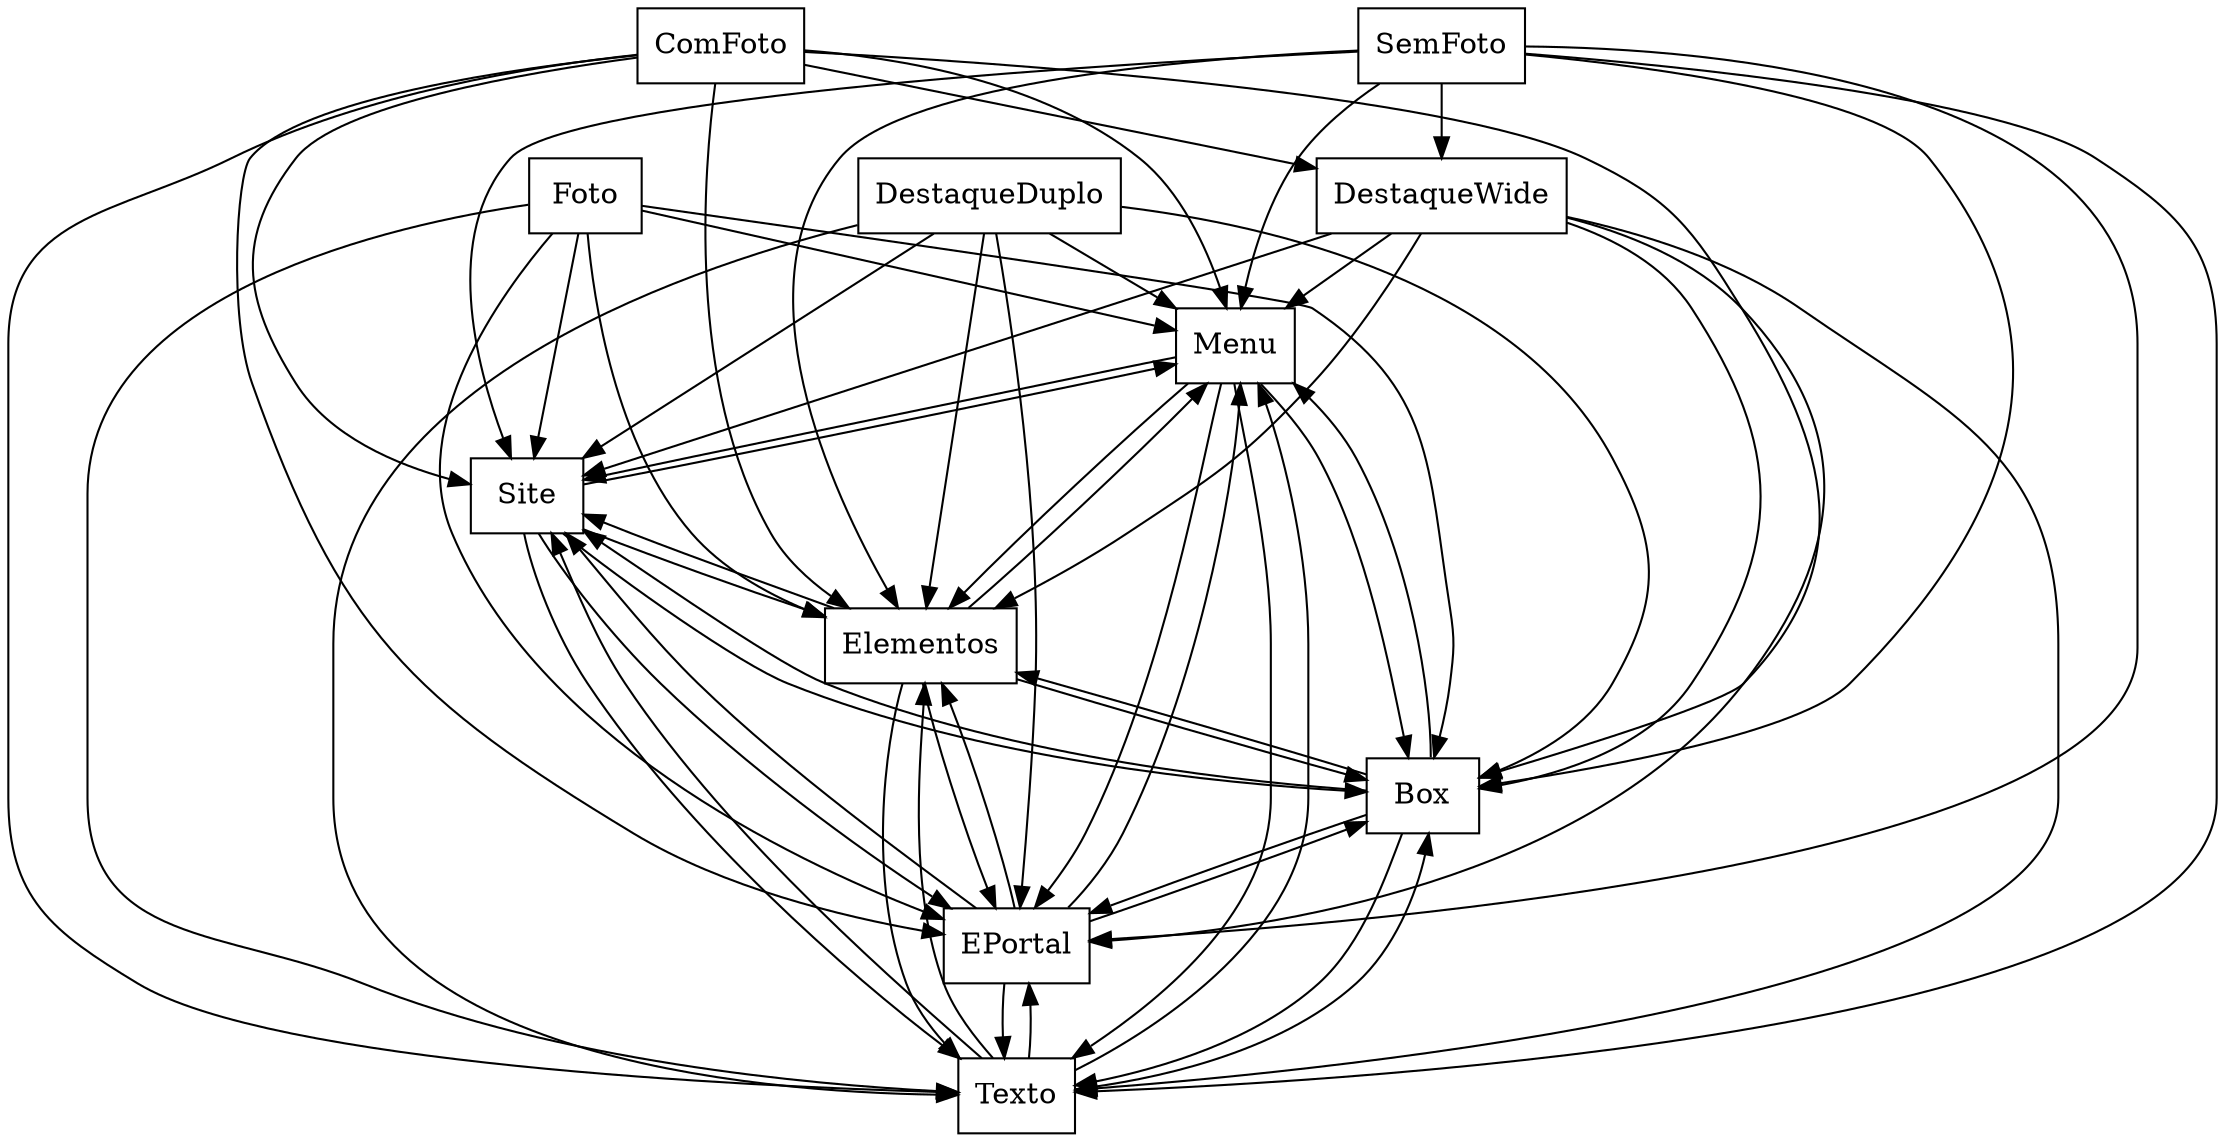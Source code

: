 digraph{
graph [rankdir=TB];
node [shape=box];
edge [arrowhead=normal];
0[label="Menu",]
1[label="Site",]
2[label="Texto",]
3[label="DestaqueDuplo",]
4[label="EPortal",]
5[label="DestaqueWide",]
6[label="Box",]
7[label="Foto",]
8[label="SemFoto",]
9[label="Elementos",]
10[label="ComFoto",]
0->1[label="",]
0->2[label="",]
0->4[label="",]
0->6[label="",]
0->9[label="",]
1->0[label="",]
1->2[label="",]
1->4[label="",]
1->6[label="",]
1->9[label="",]
2->0[label="",]
2->1[label="",]
2->4[label="",]
2->6[label="",]
2->9[label="",]
3->0[label="",]
3->1[label="",]
3->2[label="",]
3->4[label="",]
3->6[label="",]
3->9[label="",]
4->0[label="",]
4->1[label="",]
4->2[label="",]
4->6[label="",]
4->9[label="",]
5->0[label="",]
5->1[label="",]
5->2[label="",]
5->4[label="",]
5->6[label="",]
5->9[label="",]
6->0[label="",]
6->1[label="",]
6->2[label="",]
6->4[label="",]
6->9[label="",]
7->0[label="",]
7->1[label="",]
7->2[label="",]
7->4[label="",]
7->6[label="",]
7->9[label="",]
8->0[label="",]
8->1[label="",]
8->2[label="",]
8->4[label="",]
8->5[label="",]
8->6[label="",]
8->9[label="",]
9->0[label="",]
9->1[label="",]
9->2[label="",]
9->4[label="",]
9->6[label="",]
10->0[label="",]
10->1[label="",]
10->2[label="",]
10->4[label="",]
10->5[label="",]
10->6[label="",]
10->9[label="",]
}
